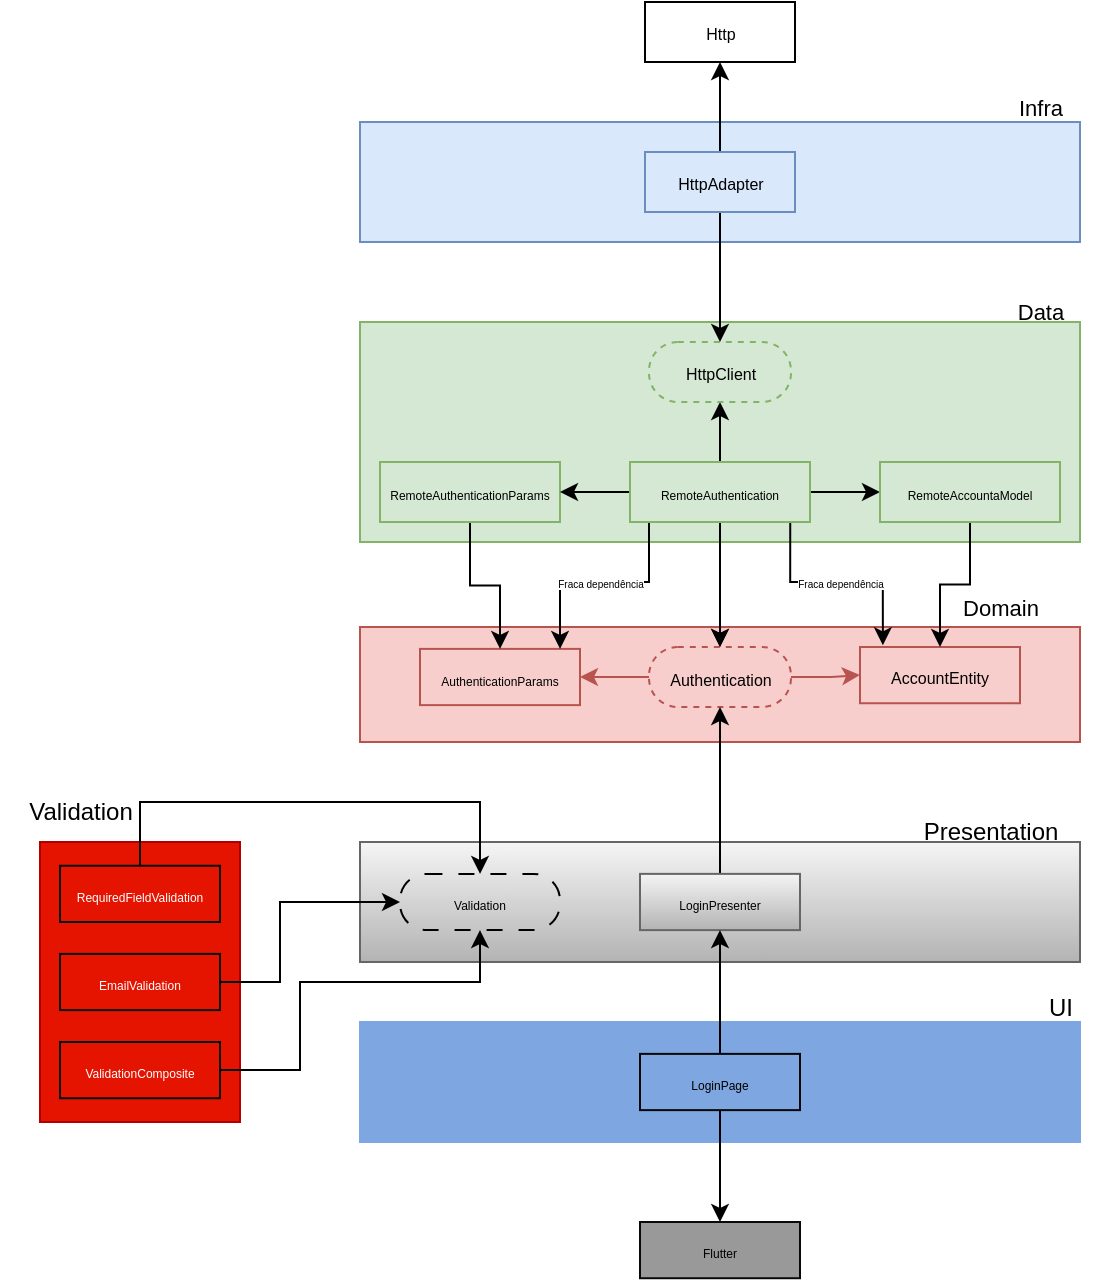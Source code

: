 <mxfile version="22.1.0" type="github">
  <diagram name="Página-1" id="pkjaOMn2NqMD779csTE3">
    <mxGraphModel dx="683" dy="357" grid="1" gridSize="10" guides="1" tooltips="1" connect="1" arrows="1" fold="1" page="1" pageScale="1" pageWidth="827" pageHeight="1169" math="0" shadow="0">
      <root>
        <mxCell id="0" />
        <mxCell id="1" parent="0" />
        <mxCell id="49VqL4aRQIc2pW3SHKcT-3" value="" style="rounded=0;whiteSpace=wrap;html=1;fillColor=#f8cecc;strokeColor=#b85450;" parent="1" vertex="1">
          <mxGeometry x="340" y="372.5" width="360" height="57.5" as="geometry" />
        </mxCell>
        <mxCell id="49VqL4aRQIc2pW3SHKcT-7" value="" style="edgeStyle=orthogonalEdgeStyle;rounded=0;orthogonalLoop=1;jettySize=auto;html=1;labelBorderColor=none;fillColor=#f8cecc;strokeColor=#b85450;" parent="1" source="49VqL4aRQIc2pW3SHKcT-2" target="49VqL4aRQIc2pW3SHKcT-4" edge="1">
          <mxGeometry relative="1" as="geometry" />
        </mxCell>
        <mxCell id="49VqL4aRQIc2pW3SHKcT-8" value="" style="edgeStyle=orthogonalEdgeStyle;rounded=0;orthogonalLoop=1;jettySize=auto;html=1;fillColor=#f8cecc;strokeColor=#b85450;" parent="1" source="49VqL4aRQIc2pW3SHKcT-2" target="49VqL4aRQIc2pW3SHKcT-5" edge="1">
          <mxGeometry relative="1" as="geometry" />
        </mxCell>
        <mxCell id="49VqL4aRQIc2pW3SHKcT-2" value="&lt;font style=&quot;font-size: 8px;&quot;&gt;Authentication&lt;/font&gt;" style="rounded=1;whiteSpace=wrap;html=1;arcSize=48;glass=0;shadow=0;dashed=1;fillColor=#f8cecc;strokeColor=#b85450;" parent="1" vertex="1">
          <mxGeometry x="484.5" y="382.5" width="71" height="30" as="geometry" />
        </mxCell>
        <mxCell id="49VqL4aRQIc2pW3SHKcT-4" value="&lt;font style=&quot;font-size: 6px;&quot;&gt;AuthenticationParams&lt;/font&gt;" style="rounded=0;whiteSpace=wrap;html=1;fillColor=#f8cecc;strokeColor=#b85450;" parent="1" vertex="1">
          <mxGeometry x="370" y="383.44" width="80" height="28.12" as="geometry" />
        </mxCell>
        <mxCell id="49VqL4aRQIc2pW3SHKcT-5" value="&lt;font style=&quot;font-size: 8px;&quot;&gt;AccountEntity&lt;/font&gt;" style="rounded=0;whiteSpace=wrap;html=1;fillColor=#f8cecc;strokeColor=#b85450;" parent="1" vertex="1">
          <mxGeometry x="590" y="382.5" width="80" height="28.12" as="geometry" />
        </mxCell>
        <mxCell id="49VqL4aRQIc2pW3SHKcT-20" value="" style="edgeStyle=orthogonalEdgeStyle;rounded=0;orthogonalLoop=1;jettySize=auto;html=1;" parent="1" source="49VqL4aRQIc2pW3SHKcT-9" target="49VqL4aRQIc2pW3SHKcT-2" edge="1">
          <mxGeometry relative="1" as="geometry" />
        </mxCell>
        <mxCell id="49VqL4aRQIc2pW3SHKcT-9" value="" style="rounded=0;whiteSpace=wrap;html=1;fillColor=#d5e8d4;strokeColor=#82b366;" parent="1" vertex="1">
          <mxGeometry x="340" y="220" width="360" height="110" as="geometry" />
        </mxCell>
        <mxCell id="49VqL4aRQIc2pW3SHKcT-21" value="" style="edgeStyle=orthogonalEdgeStyle;rounded=0;orthogonalLoop=1;jettySize=auto;html=1;" parent="1" source="49VqL4aRQIc2pW3SHKcT-10" target="49VqL4aRQIc2pW3SHKcT-4" edge="1">
          <mxGeometry relative="1" as="geometry" />
        </mxCell>
        <mxCell id="49VqL4aRQIc2pW3SHKcT-10" value="&lt;font style=&quot;font-size: 6px;&quot;&gt;RemoteAuthenticationParams&lt;/font&gt;" style="rounded=0;whiteSpace=wrap;html=1;fillColor=#d5e8d4;strokeColor=#82b366;" parent="1" vertex="1">
          <mxGeometry x="350" y="290" width="90" height="30" as="geometry" />
        </mxCell>
        <mxCell id="49VqL4aRQIc2pW3SHKcT-16" value="" style="edgeStyle=orthogonalEdgeStyle;rounded=0;orthogonalLoop=1;jettySize=auto;html=1;" parent="1" source="49VqL4aRQIc2pW3SHKcT-12" target="49VqL4aRQIc2pW3SHKcT-10" edge="1">
          <mxGeometry relative="1" as="geometry" />
        </mxCell>
        <mxCell id="49VqL4aRQIc2pW3SHKcT-17" value="" style="edgeStyle=orthogonalEdgeStyle;rounded=0;orthogonalLoop=1;jettySize=auto;html=1;" parent="1" source="49VqL4aRQIc2pW3SHKcT-12" target="49VqL4aRQIc2pW3SHKcT-13" edge="1">
          <mxGeometry relative="1" as="geometry" />
        </mxCell>
        <mxCell id="49VqL4aRQIc2pW3SHKcT-18" value="" style="edgeStyle=orthogonalEdgeStyle;rounded=0;orthogonalLoop=1;jettySize=auto;html=1;" parent="1" source="49VqL4aRQIc2pW3SHKcT-12" target="49VqL4aRQIc2pW3SHKcT-15" edge="1">
          <mxGeometry relative="1" as="geometry" />
        </mxCell>
        <mxCell id="49VqL4aRQIc2pW3SHKcT-24" value="" style="edgeStyle=orthogonalEdgeStyle;rounded=0;orthogonalLoop=1;jettySize=auto;html=1;" parent="1" source="49VqL4aRQIc2pW3SHKcT-12" target="49VqL4aRQIc2pW3SHKcT-2" edge="1">
          <mxGeometry relative="1" as="geometry" />
        </mxCell>
        <mxCell id="49VqL4aRQIc2pW3SHKcT-12" value="&lt;font style=&quot;font-size: 6px;&quot;&gt;RemoteAuthentication&lt;/font&gt;" style="rounded=0;whiteSpace=wrap;html=1;fillColor=#d5e8d4;strokeColor=#82b366;" parent="1" vertex="1">
          <mxGeometry x="475" y="290" width="90" height="30" as="geometry" />
        </mxCell>
        <mxCell id="49VqL4aRQIc2pW3SHKcT-22" value="" style="edgeStyle=orthogonalEdgeStyle;rounded=0;orthogonalLoop=1;jettySize=auto;html=1;" parent="1" source="49VqL4aRQIc2pW3SHKcT-13" target="49VqL4aRQIc2pW3SHKcT-5" edge="1">
          <mxGeometry relative="1" as="geometry" />
        </mxCell>
        <mxCell id="49VqL4aRQIc2pW3SHKcT-13" value="&lt;span style=&quot;font-size: 6px;&quot;&gt;RemoteAccountaModel&lt;/span&gt;" style="rounded=0;whiteSpace=wrap;html=1;fillColor=#d5e8d4;strokeColor=#82b366;" parent="1" vertex="1">
          <mxGeometry x="600" y="290" width="90" height="30" as="geometry" />
        </mxCell>
        <mxCell id="49VqL4aRQIc2pW3SHKcT-15" value="&lt;font style=&quot;font-size: 8px;&quot;&gt;HttpClient&lt;/font&gt;" style="rounded=1;whiteSpace=wrap;html=1;arcSize=48;glass=0;shadow=0;dashed=1;fillColor=#d5e8d4;strokeColor=#82b366;" parent="1" vertex="1">
          <mxGeometry x="484.5" y="230" width="71" height="30" as="geometry" />
        </mxCell>
        <mxCell id="49VqL4aRQIc2pW3SHKcT-26" value="" style="edgeStyle=orthogonalEdgeStyle;orthogonalLoop=1;jettySize=auto;html=1;entryX=0.875;entryY=0;entryDx=0;entryDy=0;entryPerimeter=0;rounded=0;labelBorderColor=none;labelBackgroundColor=#FFFFFF;" parent="1" target="49VqL4aRQIc2pW3SHKcT-4" edge="1">
          <mxGeometry relative="1" as="geometry">
            <mxPoint x="484.5" y="320.44" as="sourcePoint" />
            <mxPoint x="484.5" y="383.44" as="targetPoint" />
            <Array as="points">
              <mxPoint x="485" y="350" />
              <mxPoint x="440" y="350" />
            </Array>
          </mxGeometry>
        </mxCell>
        <mxCell id="49VqL4aRQIc2pW3SHKcT-31" value="Fraca dependência" style="edgeLabel;html=1;align=center;verticalAlign=middle;resizable=0;points=[];fontSize=5;fontFamily=Helvetica;fontColor=default;" parent="49VqL4aRQIc2pW3SHKcT-26" vertex="1" connectable="0">
          <mxGeometry x="0.208" relative="1" as="geometry">
            <mxPoint x="11" as="offset" />
          </mxGeometry>
        </mxCell>
        <mxCell id="49VqL4aRQIc2pW3SHKcT-27" value="" style="edgeStyle=orthogonalEdgeStyle;rounded=0;orthogonalLoop=1;jettySize=auto;html=1;entryX=0.143;entryY=-0.031;entryDx=0;entryDy=0;entryPerimeter=0;" parent="1" target="49VqL4aRQIc2pW3SHKcT-5" edge="1">
          <mxGeometry relative="1" as="geometry">
            <mxPoint x="555.12" y="320.44" as="sourcePoint" />
            <mxPoint x="555.12" y="383.44" as="targetPoint" />
            <Array as="points">
              <mxPoint x="555" y="350" />
              <mxPoint x="601" y="350" />
            </Array>
          </mxGeometry>
        </mxCell>
        <mxCell id="49VqL4aRQIc2pW3SHKcT-32" value="Fraca dependência" style="edgeLabel;html=1;align=center;verticalAlign=middle;resizable=0;points=[];fontSize=5;fontFamily=Helvetica;fontColor=default;" parent="1" vertex="1" connectable="0">
          <mxGeometry x="580.0" y="350" as="geometry" />
        </mxCell>
        <mxCell id="49VqL4aRQIc2pW3SHKcT-33" value="" style="rounded=0;whiteSpace=wrap;html=1;fontFamily=Helvetica;fontSize=11;fillColor=#dae8fc;strokeColor=#6c8ebf;" parent="1" vertex="1">
          <mxGeometry x="340" y="120" width="360" height="60" as="geometry" />
        </mxCell>
        <mxCell id="49VqL4aRQIc2pW3SHKcT-36" value="" style="edgeStyle=orthogonalEdgeStyle;shape=connector;rounded=0;orthogonalLoop=1;jettySize=auto;html=1;labelBackgroundColor=default;strokeColor=default;align=center;verticalAlign=middle;fontFamily=Helvetica;fontSize=11;fontColor=default;endArrow=classic;" parent="1" source="49VqL4aRQIc2pW3SHKcT-35" target="49VqL4aRQIc2pW3SHKcT-15" edge="1">
          <mxGeometry relative="1" as="geometry" />
        </mxCell>
        <mxCell id="49VqL4aRQIc2pW3SHKcT-40" value="" style="edgeStyle=orthogonalEdgeStyle;shape=connector;rounded=0;orthogonalLoop=1;jettySize=auto;html=1;labelBackgroundColor=default;strokeColor=default;align=center;verticalAlign=middle;fontFamily=Helvetica;fontSize=11;fontColor=default;endArrow=classic;" parent="1" source="49VqL4aRQIc2pW3SHKcT-35" target="49VqL4aRQIc2pW3SHKcT-37" edge="1">
          <mxGeometry relative="1" as="geometry" />
        </mxCell>
        <mxCell id="49VqL4aRQIc2pW3SHKcT-35" value="&lt;font style=&quot;font-size: 8px;&quot;&gt;HttpAdapter&lt;/font&gt;" style="rounded=0;whiteSpace=wrap;html=1;fillColor=#dae8fc;strokeColor=#6c8ebf;" parent="1" vertex="1">
          <mxGeometry x="482.5" y="135" width="75" height="30" as="geometry" />
        </mxCell>
        <mxCell id="49VqL4aRQIc2pW3SHKcT-37" value="&lt;font style=&quot;font-size: 8px;&quot;&gt;Http&lt;/font&gt;" style="rounded=0;whiteSpace=wrap;html=1;" parent="1" vertex="1">
          <mxGeometry x="482.5" y="60" width="75" height="30" as="geometry" />
        </mxCell>
        <mxCell id="49VqL4aRQIc2pW3SHKcT-41" value="Infra" style="text;html=1;align=center;verticalAlign=middle;resizable=0;points=[];autosize=1;strokeColor=none;fillColor=none;fontSize=11;fontFamily=Helvetica;fontColor=default;" parent="1" vertex="1">
          <mxGeometry x="655" y="98" width="50" height="30" as="geometry" />
        </mxCell>
        <mxCell id="49VqL4aRQIc2pW3SHKcT-42" value="Data" style="text;html=1;align=center;verticalAlign=middle;resizable=0;points=[];autosize=1;strokeColor=none;fillColor=none;fontSize=11;fontFamily=Helvetica;fontColor=default;" parent="1" vertex="1">
          <mxGeometry x="655" y="200" width="50" height="30" as="geometry" />
        </mxCell>
        <mxCell id="49VqL4aRQIc2pW3SHKcT-43" value="Domain&lt;br&gt;" style="text;html=1;align=center;verticalAlign=middle;resizable=0;points=[];autosize=1;strokeColor=none;fillColor=none;fontSize=11;fontFamily=Helvetica;fontColor=default;" parent="1" vertex="1">
          <mxGeometry x="630" y="348" width="60" height="30" as="geometry" />
        </mxCell>
        <mxCell id="bB_8pqs3RAnbekqXWQcZ-1" value="" style="rounded=0;whiteSpace=wrap;html=1;fillColor=#f5f5f5;strokeColor=#666666;gradientColor=#b3b3b3;" vertex="1" parent="1">
          <mxGeometry x="340" y="480" width="360" height="60" as="geometry" />
        </mxCell>
        <mxCell id="bB_8pqs3RAnbekqXWQcZ-2" value="&lt;font style=&quot;font-size: 6px;&quot;&gt;Validation&lt;/font&gt;" style="rounded=1;whiteSpace=wrap;html=1;fillColor=none;arcSize=47;dashed=1;dashPattern=8 8;" vertex="1" parent="1">
          <mxGeometry x="360" y="495.94" width="80" height="28.12" as="geometry" />
        </mxCell>
        <mxCell id="bB_8pqs3RAnbekqXWQcZ-5" value="" style="edgeStyle=orthogonalEdgeStyle;rounded=0;orthogonalLoop=1;jettySize=auto;html=1;" edge="1" parent="1" source="bB_8pqs3RAnbekqXWQcZ-4" target="49VqL4aRQIc2pW3SHKcT-2">
          <mxGeometry relative="1" as="geometry" />
        </mxCell>
        <mxCell id="bB_8pqs3RAnbekqXWQcZ-4" value="&lt;span style=&quot;font-size: 6px;&quot;&gt;LoginPresenter&lt;/span&gt;" style="rounded=0;whiteSpace=wrap;html=1;fillColor=#f5f5f5;strokeColor=#666666;gradientColor=#b3b3b3;" vertex="1" parent="1">
          <mxGeometry x="480" y="495.94" width="80" height="28.12" as="geometry" />
        </mxCell>
        <mxCell id="bB_8pqs3RAnbekqXWQcZ-6" value="" style="rounded=0;whiteSpace=wrap;html=1;fillColor=#e51400;strokeColor=#B20000;fontColor=#ffffff;" vertex="1" parent="1">
          <mxGeometry x="180" y="480" width="100" height="140" as="geometry" />
        </mxCell>
        <mxCell id="bB_8pqs3RAnbekqXWQcZ-10" value="" style="edgeStyle=orthogonalEdgeStyle;rounded=0;orthogonalLoop=1;jettySize=auto;html=1;" edge="1" parent="1" source="bB_8pqs3RAnbekqXWQcZ-7" target="bB_8pqs3RAnbekqXWQcZ-2">
          <mxGeometry relative="1" as="geometry">
            <Array as="points">
              <mxPoint x="230" y="460" />
              <mxPoint x="400" y="460" />
            </Array>
          </mxGeometry>
        </mxCell>
        <mxCell id="bB_8pqs3RAnbekqXWQcZ-7" value="&lt;span style=&quot;font-size: 6px;&quot;&gt;RequiredFieldValidation&lt;/span&gt;" style="rounded=0;whiteSpace=wrap;html=1;fillColor=#e51400;strokeColor=#080808;fontColor=#ffffff;" vertex="1" parent="1">
          <mxGeometry x="190" y="491.88" width="80" height="28.12" as="geometry" />
        </mxCell>
        <mxCell id="bB_8pqs3RAnbekqXWQcZ-11" value="" style="edgeStyle=orthogonalEdgeStyle;rounded=0;orthogonalLoop=1;jettySize=auto;html=1;" edge="1" parent="1" source="bB_8pqs3RAnbekqXWQcZ-8" target="bB_8pqs3RAnbekqXWQcZ-2">
          <mxGeometry relative="1" as="geometry">
            <Array as="points">
              <mxPoint x="300" y="550" />
              <mxPoint x="300" y="510" />
            </Array>
          </mxGeometry>
        </mxCell>
        <mxCell id="bB_8pqs3RAnbekqXWQcZ-8" value="&lt;span style=&quot;font-size: 6px;&quot;&gt;EmailValidation&lt;/span&gt;" style="rounded=0;whiteSpace=wrap;html=1;fillColor=#e51400;strokeColor=#080808;fontColor=#ffffff;" vertex="1" parent="1">
          <mxGeometry x="190" y="535.94" width="80" height="28.12" as="geometry" />
        </mxCell>
        <mxCell id="bB_8pqs3RAnbekqXWQcZ-12" value="" style="edgeStyle=orthogonalEdgeStyle;rounded=0;orthogonalLoop=1;jettySize=auto;html=1;" edge="1" parent="1" source="bB_8pqs3RAnbekqXWQcZ-9" target="bB_8pqs3RAnbekqXWQcZ-2">
          <mxGeometry relative="1" as="geometry">
            <Array as="points">
              <mxPoint x="310" y="594" />
              <mxPoint x="310" y="550" />
              <mxPoint x="400" y="550" />
            </Array>
          </mxGeometry>
        </mxCell>
        <mxCell id="bB_8pqs3RAnbekqXWQcZ-9" value="&lt;span style=&quot;font-size: 6px;&quot;&gt;ValidationComposite&lt;br&gt;&lt;/span&gt;" style="rounded=0;whiteSpace=wrap;html=1;fillColor=#e51400;strokeColor=#080808;fontColor=#ffffff;" vertex="1" parent="1">
          <mxGeometry x="190" y="580" width="80" height="28.12" as="geometry" />
        </mxCell>
        <mxCell id="bB_8pqs3RAnbekqXWQcZ-13" value="" style="rounded=0;whiteSpace=wrap;html=1;fillColor=#7EA6E0;strokeColor=#7EA6E0;fontColor=#ffffff;" vertex="1" parent="1">
          <mxGeometry x="340" y="570" width="360" height="60" as="geometry" />
        </mxCell>
        <mxCell id="bB_8pqs3RAnbekqXWQcZ-15" value="" style="edgeStyle=orthogonalEdgeStyle;rounded=0;orthogonalLoop=1;jettySize=auto;html=1;" edge="1" parent="1" source="bB_8pqs3RAnbekqXWQcZ-14" target="bB_8pqs3RAnbekqXWQcZ-4">
          <mxGeometry relative="1" as="geometry" />
        </mxCell>
        <mxCell id="bB_8pqs3RAnbekqXWQcZ-17" value="" style="edgeStyle=orthogonalEdgeStyle;rounded=0;orthogonalLoop=1;jettySize=auto;html=1;" edge="1" parent="1" source="bB_8pqs3RAnbekqXWQcZ-14" target="bB_8pqs3RAnbekqXWQcZ-16">
          <mxGeometry relative="1" as="geometry" />
        </mxCell>
        <mxCell id="bB_8pqs3RAnbekqXWQcZ-14" value="&lt;span style=&quot;font-size: 6px;&quot;&gt;LoginPage&lt;/span&gt;" style="rounded=0;whiteSpace=wrap;html=1;fillColor=#7EA6E0;strokeColor=#080808;" vertex="1" parent="1">
          <mxGeometry x="480" y="585.94" width="80" height="28.12" as="geometry" />
        </mxCell>
        <mxCell id="bB_8pqs3RAnbekqXWQcZ-16" value="&lt;span style=&quot;font-size: 6px;&quot;&gt;Flutter&lt;/span&gt;" style="rounded=0;whiteSpace=wrap;html=1;fillColor=#999999;strokeColor=#080808;" vertex="1" parent="1">
          <mxGeometry x="480" y="670" width="80" height="28.12" as="geometry" />
        </mxCell>
        <mxCell id="bB_8pqs3RAnbekqXWQcZ-18" value="Presentation" style="text;html=1;align=center;verticalAlign=middle;resizable=0;points=[];autosize=1;strokeColor=none;fillColor=none;" vertex="1" parent="1">
          <mxGeometry x="610" y="460" width="90" height="30" as="geometry" />
        </mxCell>
        <mxCell id="bB_8pqs3RAnbekqXWQcZ-19" value="Validation" style="text;html=1;align=center;verticalAlign=middle;resizable=0;points=[];autosize=1;strokeColor=none;fillColor=none;" vertex="1" parent="1">
          <mxGeometry x="160" y="450" width="80" height="30" as="geometry" />
        </mxCell>
        <mxCell id="bB_8pqs3RAnbekqXWQcZ-20" value="UI" style="text;html=1;align=center;verticalAlign=middle;resizable=0;points=[];autosize=1;strokeColor=none;fillColor=none;" vertex="1" parent="1">
          <mxGeometry x="670" y="548" width="40" height="30" as="geometry" />
        </mxCell>
      </root>
    </mxGraphModel>
  </diagram>
</mxfile>
